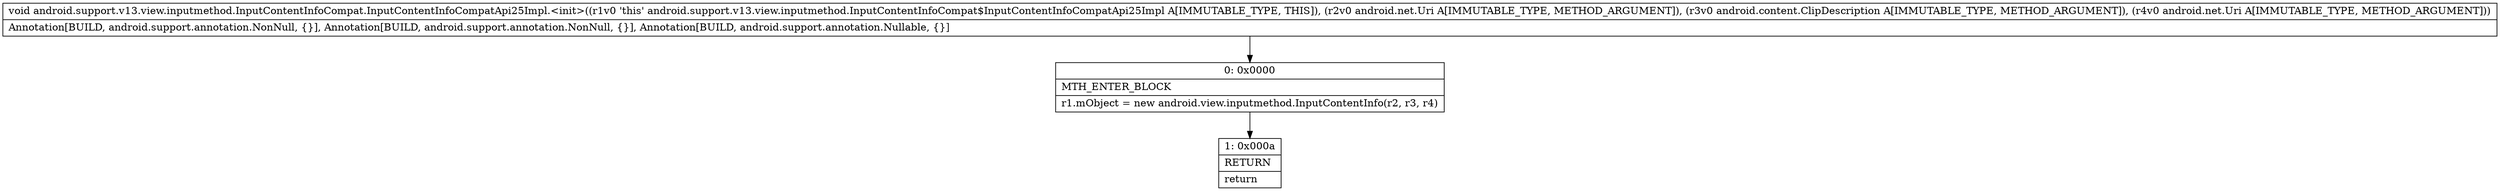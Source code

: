 digraph "CFG forandroid.support.v13.view.inputmethod.InputContentInfoCompat.InputContentInfoCompatApi25Impl.\<init\>(Landroid\/net\/Uri;Landroid\/content\/ClipDescription;Landroid\/net\/Uri;)V" {
Node_0 [shape=record,label="{0\:\ 0x0000|MTH_ENTER_BLOCK\l|r1.mObject = new android.view.inputmethod.InputContentInfo(r2, r3, r4)\l}"];
Node_1 [shape=record,label="{1\:\ 0x000a|RETURN\l|return\l}"];
MethodNode[shape=record,label="{void android.support.v13.view.inputmethod.InputContentInfoCompat.InputContentInfoCompatApi25Impl.\<init\>((r1v0 'this' android.support.v13.view.inputmethod.InputContentInfoCompat$InputContentInfoCompatApi25Impl A[IMMUTABLE_TYPE, THIS]), (r2v0 android.net.Uri A[IMMUTABLE_TYPE, METHOD_ARGUMENT]), (r3v0 android.content.ClipDescription A[IMMUTABLE_TYPE, METHOD_ARGUMENT]), (r4v0 android.net.Uri A[IMMUTABLE_TYPE, METHOD_ARGUMENT]))  | Annotation[BUILD, android.support.annotation.NonNull, \{\}], Annotation[BUILD, android.support.annotation.NonNull, \{\}], Annotation[BUILD, android.support.annotation.Nullable, \{\}]\l}"];
MethodNode -> Node_0;
Node_0 -> Node_1;
}

